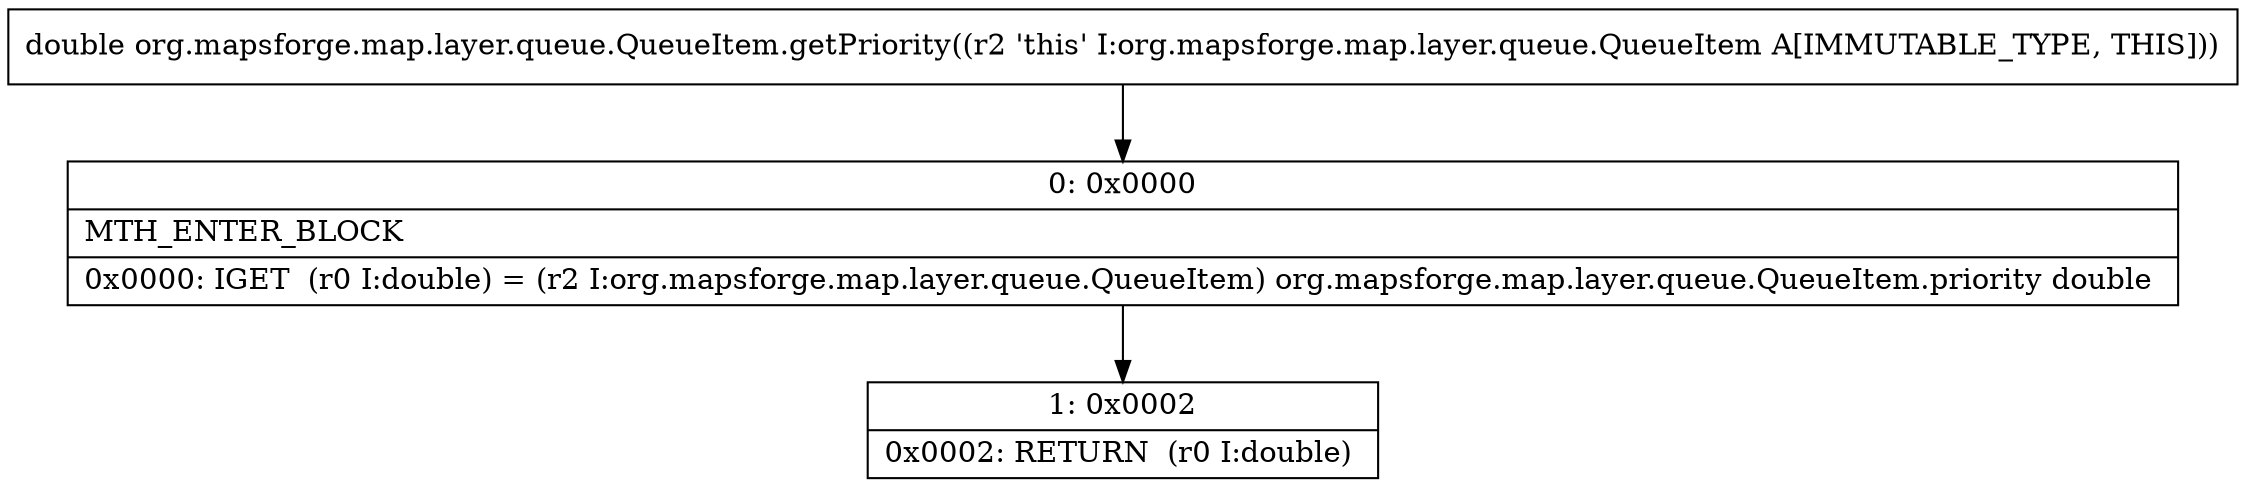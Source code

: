 digraph "CFG fororg.mapsforge.map.layer.queue.QueueItem.getPriority()D" {
Node_0 [shape=record,label="{0\:\ 0x0000|MTH_ENTER_BLOCK\l|0x0000: IGET  (r0 I:double) = (r2 I:org.mapsforge.map.layer.queue.QueueItem) org.mapsforge.map.layer.queue.QueueItem.priority double \l}"];
Node_1 [shape=record,label="{1\:\ 0x0002|0x0002: RETURN  (r0 I:double) \l}"];
MethodNode[shape=record,label="{double org.mapsforge.map.layer.queue.QueueItem.getPriority((r2 'this' I:org.mapsforge.map.layer.queue.QueueItem A[IMMUTABLE_TYPE, THIS])) }"];
MethodNode -> Node_0;
Node_0 -> Node_1;
}

